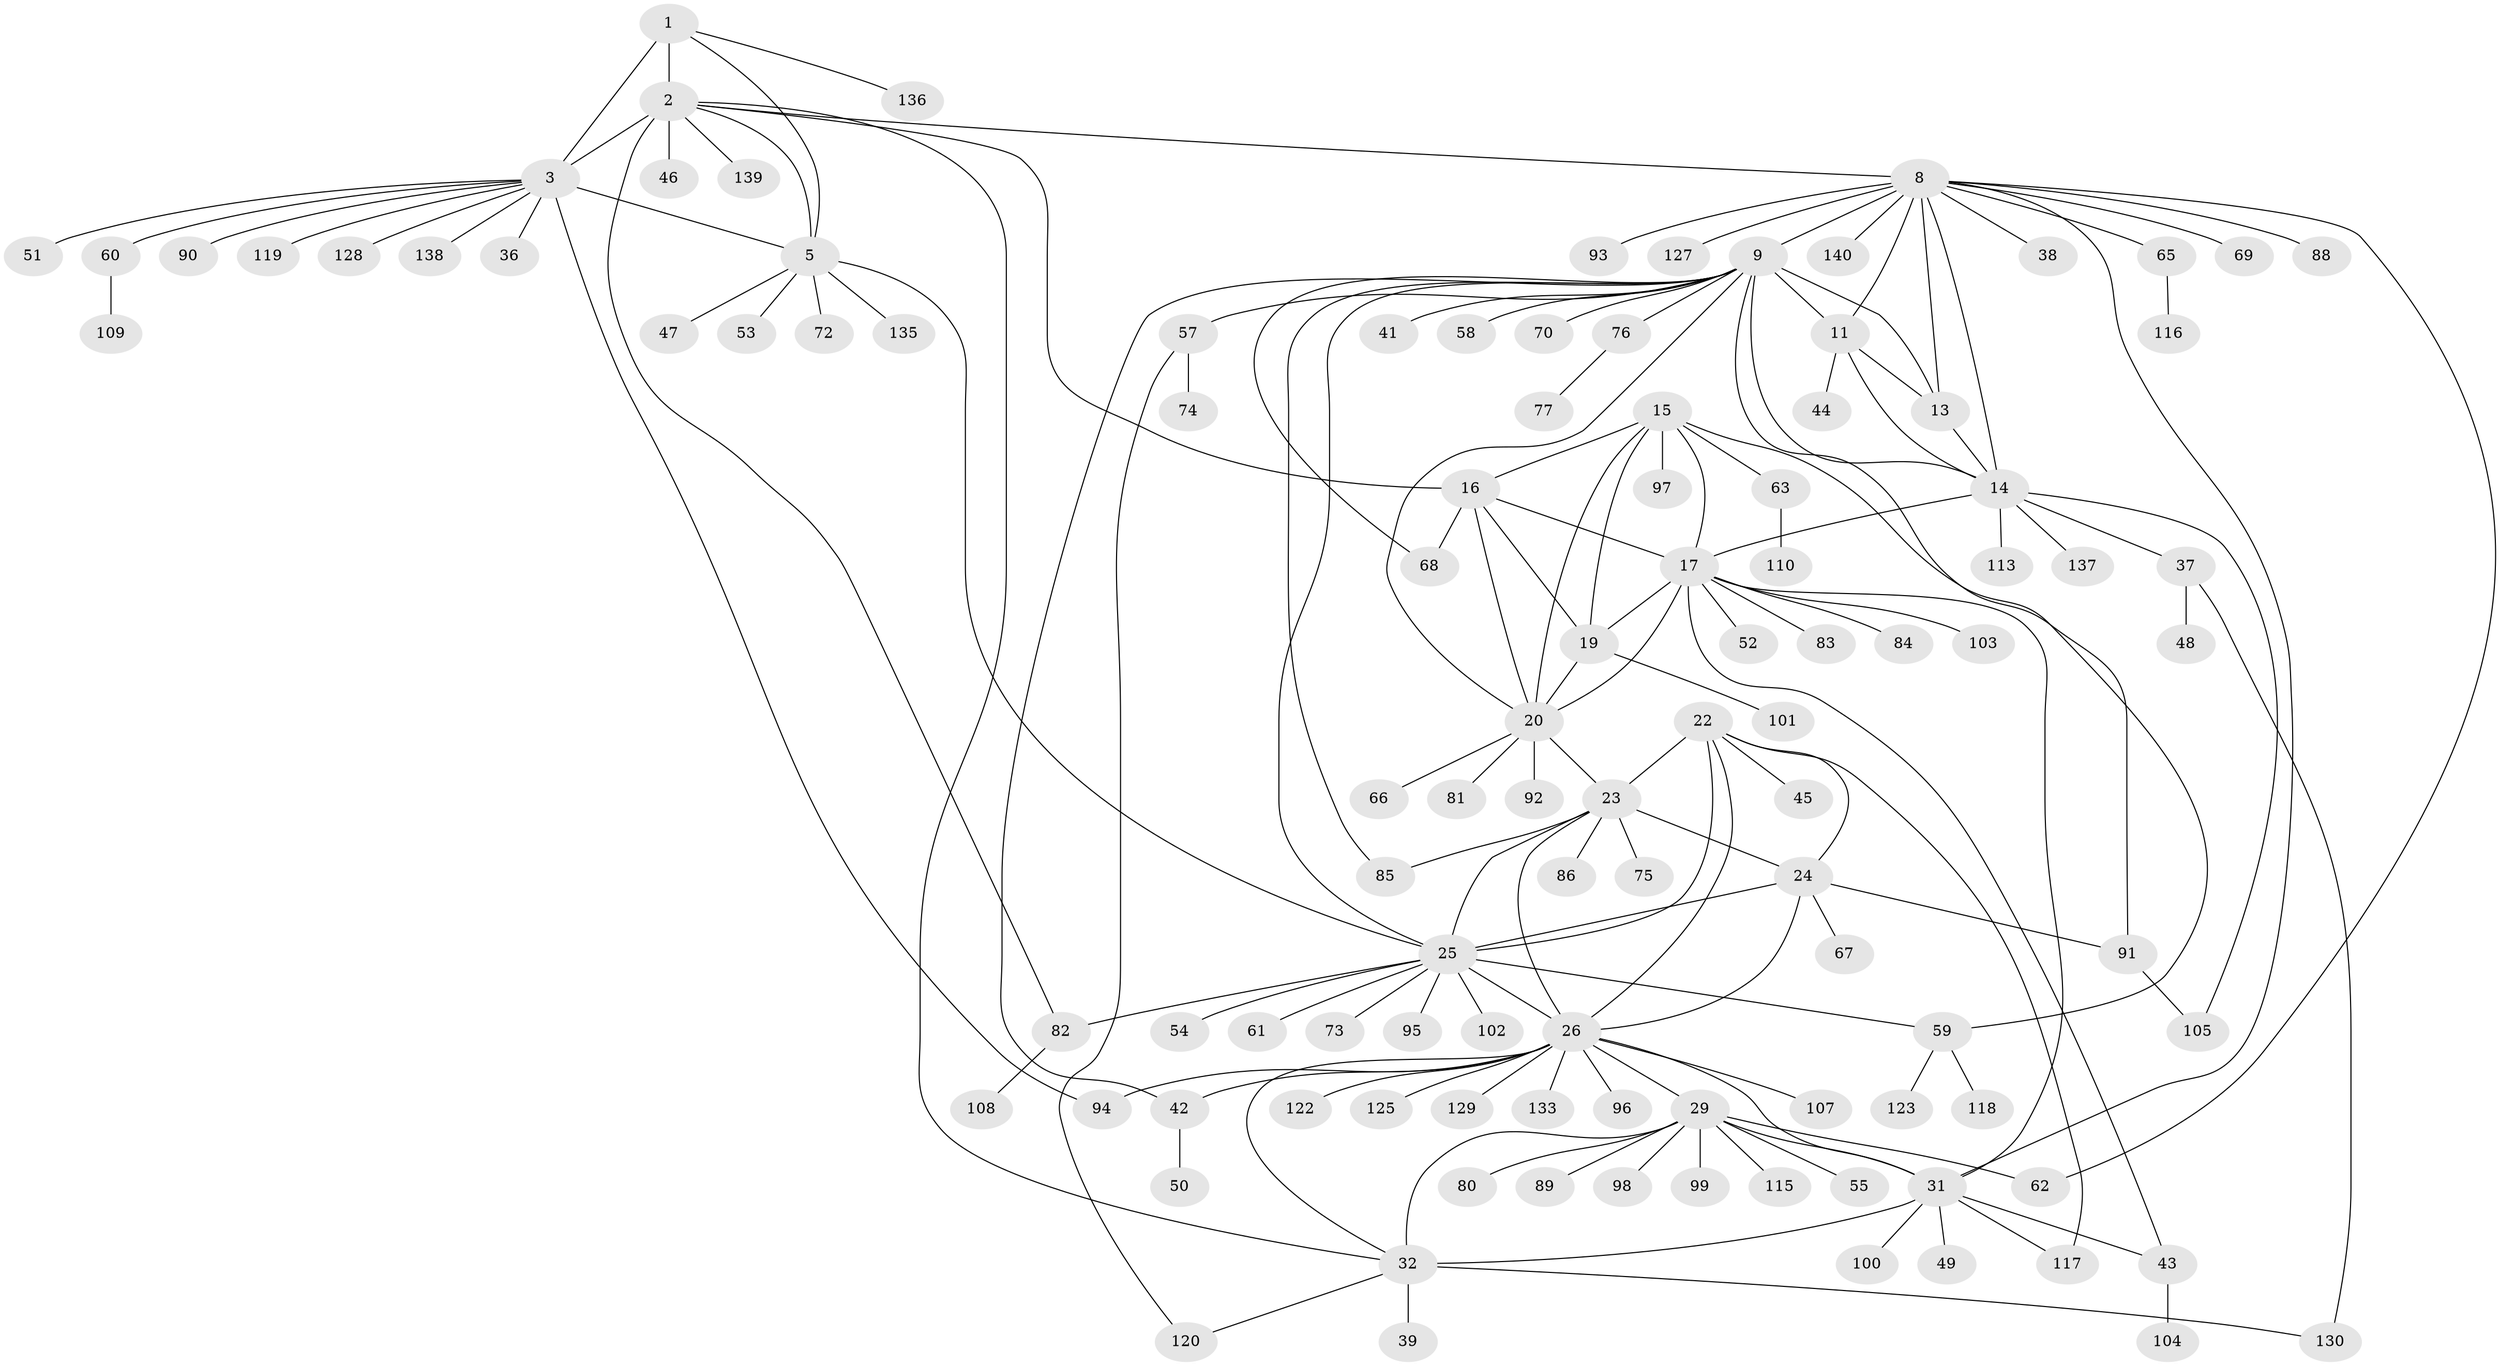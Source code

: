 // Generated by graph-tools (version 1.1) at 2025/24/03/03/25 07:24:17]
// undirected, 110 vertices, 153 edges
graph export_dot {
graph [start="1"]
  node [color=gray90,style=filled];
  1 [super="+7"];
  2 [super="+4"];
  3 [super="+6"];
  5 [super="+114"];
  8 [super="+10"];
  9 [super="+12"];
  11;
  13 [super="+106"];
  14 [super="+132"];
  15 [super="+112"];
  16 [super="+79"];
  17 [super="+18"];
  19 [super="+131"];
  20 [super="+21"];
  22 [super="+40"];
  23 [super="+28"];
  24 [super="+71"];
  25 [super="+27"];
  26 [super="+33"];
  29 [super="+30"];
  31 [super="+35"];
  32 [super="+34"];
  36;
  37;
  38;
  39;
  41;
  42;
  43 [super="+56"];
  44 [super="+78"];
  45;
  46;
  47;
  48;
  49;
  50 [super="+126"];
  51;
  52;
  53;
  54;
  55;
  57;
  58;
  59 [super="+64"];
  60;
  61 [super="+111"];
  62;
  63;
  65 [super="+87"];
  66;
  67;
  68;
  69;
  70;
  72;
  73;
  74;
  75;
  76;
  77;
  80;
  81;
  82;
  83;
  84 [super="+121"];
  85;
  86;
  88;
  89;
  90;
  91;
  92;
  93;
  94;
  95;
  96;
  97;
  98;
  99;
  100;
  101;
  102;
  103;
  104;
  105 [super="+124"];
  107;
  108;
  109;
  110;
  113;
  115;
  116;
  117 [super="+134"];
  118;
  119;
  120;
  122;
  123;
  125;
  127;
  128;
  129;
  130;
  133;
  135;
  136;
  137;
  138;
  139;
  140;
  1 -- 2 [weight=4];
  1 -- 3 [weight=4];
  1 -- 5 [weight=2];
  1 -- 136;
  2 -- 3 [weight=4];
  2 -- 5 [weight=2];
  2 -- 32;
  2 -- 46;
  2 -- 8;
  2 -- 139;
  2 -- 16;
  2 -- 82;
  3 -- 5 [weight=2];
  3 -- 94;
  3 -- 119;
  3 -- 138;
  3 -- 128;
  3 -- 36;
  3 -- 51;
  3 -- 90;
  3 -- 60;
  5 -- 47;
  5 -- 53;
  5 -- 72;
  5 -- 135;
  5 -- 25;
  8 -- 9 [weight=4];
  8 -- 11 [weight=2];
  8 -- 13 [weight=2];
  8 -- 14 [weight=2];
  8 -- 38;
  8 -- 69;
  8 -- 88;
  8 -- 127;
  8 -- 140;
  8 -- 65;
  8 -- 93;
  8 -- 62;
  8 -- 31;
  9 -- 11 [weight=2];
  9 -- 13 [weight=2];
  9 -- 14 [weight=2];
  9 -- 25;
  9 -- 42;
  9 -- 57;
  9 -- 68;
  9 -- 70;
  9 -- 76;
  9 -- 41;
  9 -- 85;
  9 -- 58;
  9 -- 91;
  9 -- 20;
  11 -- 13;
  11 -- 14;
  11 -- 44;
  13 -- 14;
  14 -- 37;
  14 -- 105;
  14 -- 113;
  14 -- 137;
  14 -- 17;
  15 -- 16;
  15 -- 17 [weight=2];
  15 -- 19;
  15 -- 20 [weight=2];
  15 -- 59;
  15 -- 63;
  15 -- 97;
  16 -- 17 [weight=2];
  16 -- 19;
  16 -- 20 [weight=2];
  16 -- 68;
  17 -- 19 [weight=2];
  17 -- 20 [weight=4];
  17 -- 31;
  17 -- 83;
  17 -- 84;
  17 -- 103;
  17 -- 43;
  17 -- 52;
  19 -- 20 [weight=2];
  19 -- 101;
  20 -- 81;
  20 -- 92;
  20 -- 66;
  20 -- 23;
  22 -- 23 [weight=2];
  22 -- 24;
  22 -- 25 [weight=2];
  22 -- 26;
  22 -- 45;
  22 -- 117;
  23 -- 24 [weight=2];
  23 -- 25 [weight=4];
  23 -- 26 [weight=2];
  23 -- 85;
  23 -- 75;
  23 -- 86;
  24 -- 25 [weight=2];
  24 -- 26;
  24 -- 67;
  24 -- 91;
  25 -- 26 [weight=2];
  25 -- 54;
  25 -- 61;
  25 -- 82;
  25 -- 102;
  25 -- 73;
  25 -- 59;
  25 -- 95;
  26 -- 94;
  26 -- 32 [weight=2];
  26 -- 96;
  26 -- 129;
  26 -- 133;
  26 -- 122;
  26 -- 42;
  26 -- 107;
  26 -- 125;
  26 -- 29 [weight=2];
  26 -- 31 [weight=2];
  29 -- 31 [weight=4];
  29 -- 32 [weight=4];
  29 -- 55;
  29 -- 62;
  29 -- 89;
  29 -- 98;
  29 -- 99;
  29 -- 115;
  29 -- 80;
  31 -- 32 [weight=4];
  31 -- 43;
  31 -- 49;
  31 -- 117;
  31 -- 100;
  32 -- 39;
  32 -- 120;
  32 -- 130;
  37 -- 48;
  37 -- 130;
  42 -- 50;
  43 -- 104;
  57 -- 74;
  57 -- 120;
  59 -- 118;
  59 -- 123;
  60 -- 109;
  63 -- 110;
  65 -- 116;
  76 -- 77;
  82 -- 108;
  91 -- 105;
}
